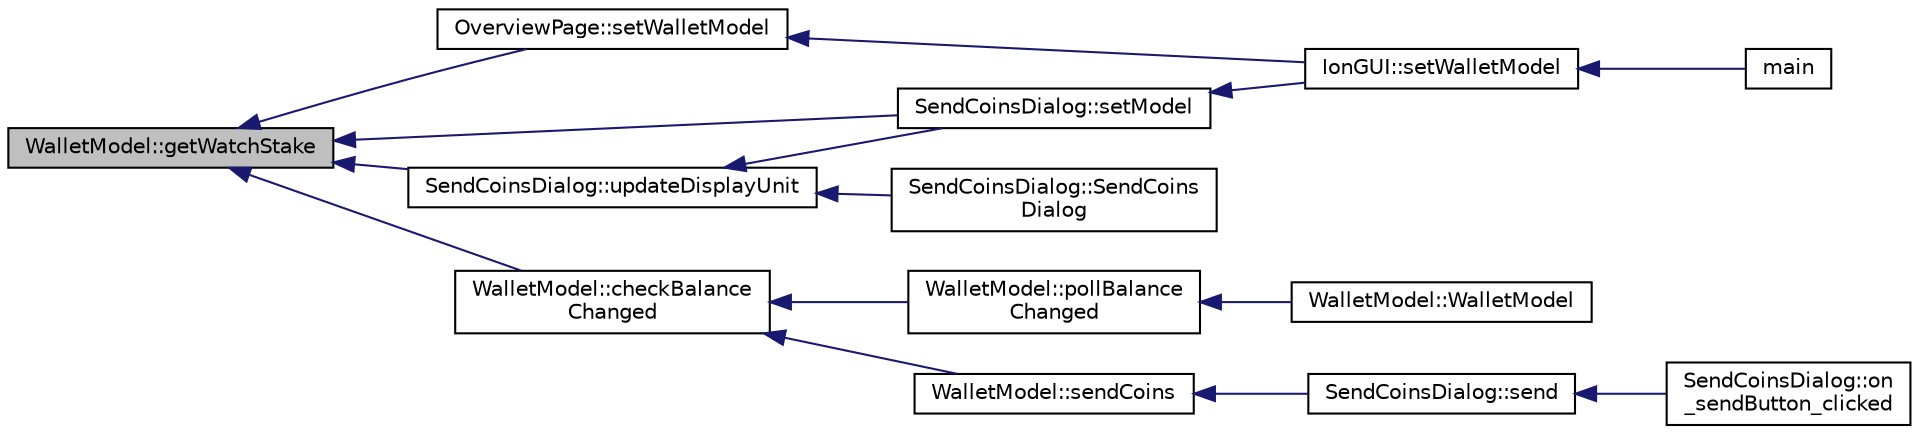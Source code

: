 digraph "WalletModel::getWatchStake"
{
  edge [fontname="Helvetica",fontsize="10",labelfontname="Helvetica",labelfontsize="10"];
  node [fontname="Helvetica",fontsize="10",shape=record];
  rankdir="LR";
  Node817 [label="WalletModel::getWatchStake",height=0.2,width=0.4,color="black", fillcolor="grey75", style="filled", fontcolor="black"];
  Node817 -> Node818 [dir="back",color="midnightblue",fontsize="10",style="solid",fontname="Helvetica"];
  Node818 [label="OverviewPage::setWalletModel",height=0.2,width=0.4,color="black", fillcolor="white", style="filled",URL="$d1/d91/class_overview_page.html#a2ed52a3a87e9c74fee38fa873c9bc71f"];
  Node818 -> Node819 [dir="back",color="midnightblue",fontsize="10",style="solid",fontname="Helvetica"];
  Node819 [label="IonGUI::setWalletModel",height=0.2,width=0.4,color="black", fillcolor="white", style="filled",URL="$dc/d0b/class_ion_g_u_i.html#a37f87db65498b036d387c705a749c45d",tooltip="Set the wallet model. "];
  Node819 -> Node820 [dir="back",color="midnightblue",fontsize="10",style="solid",fontname="Helvetica"];
  Node820 [label="main",height=0.2,width=0.4,color="black", fillcolor="white", style="filled",URL="$d5/d2d/ion_8cpp.html#a0ddf1224851353fc92bfbff6f499fa97"];
  Node817 -> Node821 [dir="back",color="midnightblue",fontsize="10",style="solid",fontname="Helvetica"];
  Node821 [label="SendCoinsDialog::setModel",height=0.2,width=0.4,color="black", fillcolor="white", style="filled",URL="$d6/de6/class_send_coins_dialog.html#a73a6c1b1850a334ee652ac167713a2aa"];
  Node821 -> Node819 [dir="back",color="midnightblue",fontsize="10",style="solid",fontname="Helvetica"];
  Node817 -> Node822 [dir="back",color="midnightblue",fontsize="10",style="solid",fontname="Helvetica"];
  Node822 [label="SendCoinsDialog::updateDisplayUnit",height=0.2,width=0.4,color="black", fillcolor="white", style="filled",URL="$d6/de6/class_send_coins_dialog.html#a74815ad8502b126200b6fd2e59e9f042"];
  Node822 -> Node823 [dir="back",color="midnightblue",fontsize="10",style="solid",fontname="Helvetica"];
  Node823 [label="SendCoinsDialog::SendCoins\lDialog",height=0.2,width=0.4,color="black", fillcolor="white", style="filled",URL="$d6/de6/class_send_coins_dialog.html#a0df5bc29d1df68eda44826651afc595f"];
  Node822 -> Node821 [dir="back",color="midnightblue",fontsize="10",style="solid",fontname="Helvetica"];
  Node817 -> Node824 [dir="back",color="midnightblue",fontsize="10",style="solid",fontname="Helvetica"];
  Node824 [label="WalletModel::checkBalance\lChanged",height=0.2,width=0.4,color="black", fillcolor="white", style="filled",URL="$d4/d27/class_wallet_model.html#adcc4eb8cd71cb4de223621866bb7fb7d"];
  Node824 -> Node825 [dir="back",color="midnightblue",fontsize="10",style="solid",fontname="Helvetica"];
  Node825 [label="WalletModel::pollBalance\lChanged",height=0.2,width=0.4,color="black", fillcolor="white", style="filled",URL="$d4/d27/class_wallet_model.html#a51469b2d95cfd4bc0a14ee456fca7b95"];
  Node825 -> Node826 [dir="back",color="midnightblue",fontsize="10",style="solid",fontname="Helvetica"];
  Node826 [label="WalletModel::WalletModel",height=0.2,width=0.4,color="black", fillcolor="white", style="filled",URL="$d4/d27/class_wallet_model.html#af50d9654d2f20e4e4f0789dcb64ad6b1"];
  Node824 -> Node827 [dir="back",color="midnightblue",fontsize="10",style="solid",fontname="Helvetica"];
  Node827 [label="WalletModel::sendCoins",height=0.2,width=0.4,color="black", fillcolor="white", style="filled",URL="$d4/d27/class_wallet_model.html#a053fb3ff2b8b0347f83e6bb591126746"];
  Node827 -> Node828 [dir="back",color="midnightblue",fontsize="10",style="solid",fontname="Helvetica"];
  Node828 [label="SendCoinsDialog::send",height=0.2,width=0.4,color="black", fillcolor="white", style="filled",URL="$d6/de6/class_send_coins_dialog.html#afd8d436a16ea7dba1276e8fdfdc8b2d3"];
  Node828 -> Node829 [dir="back",color="midnightblue",fontsize="10",style="solid",fontname="Helvetica"];
  Node829 [label="SendCoinsDialog::on\l_sendButton_clicked",height=0.2,width=0.4,color="black", fillcolor="white", style="filled",URL="$d6/de6/class_send_coins_dialog.html#a2cab7cf9ea5040b9e2189297f7d3c764"];
}
